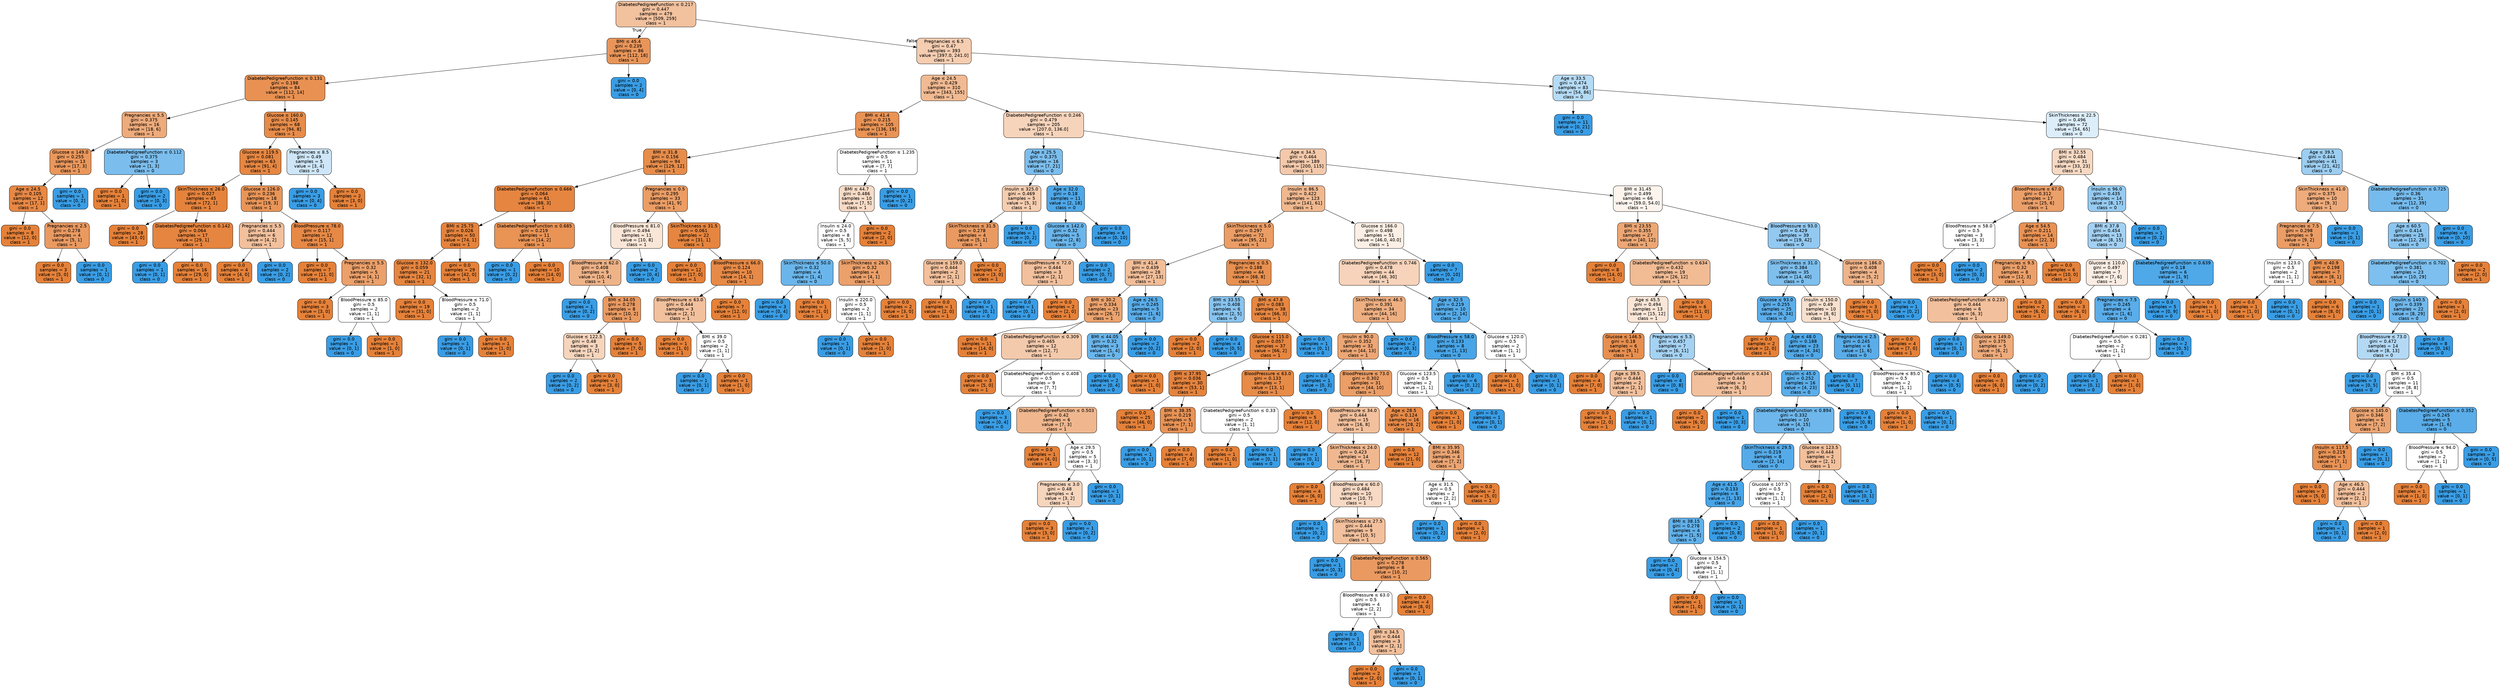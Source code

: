 digraph Tree {
node [shape=box, style="filled, rounded", color="black", fontname="helvetica"] ;
edge [fontname="helvetica"] ;
0 [label=<DiabetesPedigreeFunction &le; 0.217<br/>gini = 0.447<br/>samples = 479<br/>value = [509, 259]<br/>class = 1>, fillcolor="#f2c19e"] ;
1 [label=<BMI &le; 45.4<br/>gini = 0.239<br/>samples = 86<br/>value = [112, 18]<br/>class = 1>, fillcolor="#e99559"] ;
0 -> 1 [labeldistance=2.5, labelangle=45, headlabel="True"] ;
2 [label=<DiabetesPedigreeFunction &le; 0.131<br/>gini = 0.198<br/>samples = 84<br/>value = [112, 14]<br/>class = 1>, fillcolor="#e89152"] ;
1 -> 2 ;
3 [label=<Pregnancies &le; 5.5<br/>gini = 0.375<br/>samples = 16<br/>value = [18, 6]<br/>class = 1>, fillcolor="#eeab7b"] ;
2 -> 3 ;
4 [label=<Glucose &le; 149.0<br/>gini = 0.255<br/>samples = 13<br/>value = [17, 3]<br/>class = 1>, fillcolor="#ea975c"] ;
3 -> 4 ;
5 [label=<Age &le; 24.5<br/>gini = 0.105<br/>samples = 12<br/>value = [17, 1]<br/>class = 1>, fillcolor="#e78845"] ;
4 -> 5 ;
6 [label=<gini = 0.0<br/>samples = 8<br/>value = [12, 0]<br/>class = 1>, fillcolor="#e58139"] ;
5 -> 6 ;
7 [label=<Pregnancies &le; 2.5<br/>gini = 0.278<br/>samples = 4<br/>value = [5, 1]<br/>class = 1>, fillcolor="#ea9a61"] ;
5 -> 7 ;
8 [label=<gini = 0.0<br/>samples = 3<br/>value = [5, 0]<br/>class = 1>, fillcolor="#e58139"] ;
7 -> 8 ;
9 [label=<gini = 0.0<br/>samples = 1<br/>value = [0, 1]<br/>class = 0>, fillcolor="#399de5"] ;
7 -> 9 ;
10 [label=<gini = 0.0<br/>samples = 1<br/>value = [0, 2]<br/>class = 0>, fillcolor="#399de5"] ;
4 -> 10 ;
11 [label=<DiabetesPedigreeFunction &le; 0.112<br/>gini = 0.375<br/>samples = 3<br/>value = [1, 3]<br/>class = 0>, fillcolor="#7bbeee"] ;
3 -> 11 ;
12 [label=<gini = 0.0<br/>samples = 1<br/>value = [1, 0]<br/>class = 1>, fillcolor="#e58139"] ;
11 -> 12 ;
13 [label=<gini = 0.0<br/>samples = 2<br/>value = [0, 3]<br/>class = 0>, fillcolor="#399de5"] ;
11 -> 13 ;
14 [label=<Glucose &le; 160.0<br/>gini = 0.145<br/>samples = 68<br/>value = [94, 8]<br/>class = 1>, fillcolor="#e78c4a"] ;
2 -> 14 ;
15 [label=<Glucose &le; 119.5<br/>gini = 0.081<br/>samples = 63<br/>value = [91, 4]<br/>class = 1>, fillcolor="#e68742"] ;
14 -> 15 ;
16 [label=<SkinThickness &le; 26.0<br/>gini = 0.027<br/>samples = 45<br/>value = [72, 1]<br/>class = 1>, fillcolor="#e5833c"] ;
15 -> 16 ;
17 [label=<gini = 0.0<br/>samples = 28<br/>value = [43, 0]<br/>class = 1>, fillcolor="#e58139"] ;
16 -> 17 ;
18 [label=<DiabetesPedigreeFunction &le; 0.142<br/>gini = 0.064<br/>samples = 17<br/>value = [29, 1]<br/>class = 1>, fillcolor="#e68540"] ;
16 -> 18 ;
19 [label=<gini = 0.0<br/>samples = 1<br/>value = [0, 1]<br/>class = 0>, fillcolor="#399de5"] ;
18 -> 19 ;
20 [label=<gini = 0.0<br/>samples = 16<br/>value = [29, 0]<br/>class = 1>, fillcolor="#e58139"] ;
18 -> 20 ;
21 [label=<Glucose &le; 126.0<br/>gini = 0.236<br/>samples = 18<br/>value = [19, 3]<br/>class = 1>, fillcolor="#e99558"] ;
15 -> 21 ;
22 [label=<Pregnancies &le; 5.5<br/>gini = 0.444<br/>samples = 6<br/>value = [4, 2]<br/>class = 1>, fillcolor="#f2c09c"] ;
21 -> 22 ;
23 [label=<gini = 0.0<br/>samples = 4<br/>value = [4, 0]<br/>class = 1>, fillcolor="#e58139"] ;
22 -> 23 ;
24 [label=<gini = 0.0<br/>samples = 2<br/>value = [0, 2]<br/>class = 0>, fillcolor="#399de5"] ;
22 -> 24 ;
25 [label=<BloodPressure &le; 78.0<br/>gini = 0.117<br/>samples = 12<br/>value = [15, 1]<br/>class = 1>, fillcolor="#e78946"] ;
21 -> 25 ;
26 [label=<gini = 0.0<br/>samples = 7<br/>value = [11, 0]<br/>class = 1>, fillcolor="#e58139"] ;
25 -> 26 ;
27 [label=<Pregnancies &le; 5.5<br/>gini = 0.32<br/>samples = 5<br/>value = [4, 1]<br/>class = 1>, fillcolor="#eca06a"] ;
25 -> 27 ;
28 [label=<gini = 0.0<br/>samples = 3<br/>value = [3, 0]<br/>class = 1>, fillcolor="#e58139"] ;
27 -> 28 ;
29 [label=<BloodPressure &le; 85.0<br/>gini = 0.5<br/>samples = 2<br/>value = [1, 1]<br/>class = 1>, fillcolor="#ffffff"] ;
27 -> 29 ;
30 [label=<gini = 0.0<br/>samples = 1<br/>value = [0, 1]<br/>class = 0>, fillcolor="#399de5"] ;
29 -> 30 ;
31 [label=<gini = 0.0<br/>samples = 1<br/>value = [1, 0]<br/>class = 1>, fillcolor="#e58139"] ;
29 -> 31 ;
32 [label=<Pregnancies &le; 8.5<br/>gini = 0.49<br/>samples = 5<br/>value = [3, 4]<br/>class = 0>, fillcolor="#cee6f8"] ;
14 -> 32 ;
33 [label=<gini = 0.0<br/>samples = 3<br/>value = [0, 4]<br/>class = 0>, fillcolor="#399de5"] ;
32 -> 33 ;
34 [label=<gini = 0.0<br/>samples = 2<br/>value = [3, 0]<br/>class = 1>, fillcolor="#e58139"] ;
32 -> 34 ;
35 [label=<gini = 0.0<br/>samples = 2<br/>value = [0, 4]<br/>class = 0>, fillcolor="#399de5"] ;
1 -> 35 ;
36 [label=<Pregnancies &le; 6.5<br/>gini = 0.47<br/>samples = 393<br/>value = [397.0, 241.0]<br/>class = 1>, fillcolor="#f5cdb1"] ;
0 -> 36 [labeldistance=2.5, labelangle=-45, headlabel="False"] ;
37 [label=<Age &le; 24.5<br/>gini = 0.429<br/>samples = 310<br/>value = [343, 155]<br/>class = 1>, fillcolor="#f1ba92"] ;
36 -> 37 ;
38 [label=<BMI &le; 41.4<br/>gini = 0.215<br/>samples = 105<br/>value = [136, 19]<br/>class = 1>, fillcolor="#e99355"] ;
37 -> 38 ;
39 [label=<BMI &le; 31.8<br/>gini = 0.156<br/>samples = 94<br/>value = [129, 12]<br/>class = 1>, fillcolor="#e78d4b"] ;
38 -> 39 ;
40 [label=<DiabetesPedigreeFunction &le; 0.666<br/>gini = 0.064<br/>samples = 61<br/>value = [88, 3]<br/>class = 1>, fillcolor="#e68540"] ;
39 -> 40 ;
41 [label=<BMI &le; 25.75<br/>gini = 0.026<br/>samples = 50<br/>value = [74, 1]<br/>class = 1>, fillcolor="#e5833c"] ;
40 -> 41 ;
42 [label=<Glucose &le; 132.0<br/>gini = 0.059<br/>samples = 21<br/>value = [32, 1]<br/>class = 1>, fillcolor="#e6853f"] ;
41 -> 42 ;
43 [label=<gini = 0.0<br/>samples = 19<br/>value = [31, 0]<br/>class = 1>, fillcolor="#e58139"] ;
42 -> 43 ;
44 [label=<BloodPressure &le; 71.0<br/>gini = 0.5<br/>samples = 2<br/>value = [1, 1]<br/>class = 1>, fillcolor="#ffffff"] ;
42 -> 44 ;
45 [label=<gini = 0.0<br/>samples = 1<br/>value = [0, 1]<br/>class = 0>, fillcolor="#399de5"] ;
44 -> 45 ;
46 [label=<gini = 0.0<br/>samples = 1<br/>value = [1, 0]<br/>class = 1>, fillcolor="#e58139"] ;
44 -> 46 ;
47 [label=<gini = 0.0<br/>samples = 29<br/>value = [42, 0]<br/>class = 1>, fillcolor="#e58139"] ;
41 -> 47 ;
48 [label=<DiabetesPedigreeFunction &le; 0.685<br/>gini = 0.219<br/>samples = 11<br/>value = [14, 2]<br/>class = 1>, fillcolor="#e99355"] ;
40 -> 48 ;
49 [label=<gini = 0.0<br/>samples = 1<br/>value = [0, 2]<br/>class = 0>, fillcolor="#399de5"] ;
48 -> 49 ;
50 [label=<gini = 0.0<br/>samples = 10<br/>value = [14, 0]<br/>class = 1>, fillcolor="#e58139"] ;
48 -> 50 ;
51 [label=<Pregnancies &le; 0.5<br/>gini = 0.295<br/>samples = 33<br/>value = [41, 9]<br/>class = 1>, fillcolor="#eb9d64"] ;
39 -> 51 ;
52 [label=<BloodPressure &le; 81.0<br/>gini = 0.494<br/>samples = 11<br/>value = [10, 8]<br/>class = 1>, fillcolor="#fae6d7"] ;
51 -> 52 ;
53 [label=<BloodPressure &le; 62.0<br/>gini = 0.408<br/>samples = 9<br/>value = [10, 4]<br/>class = 1>, fillcolor="#efb388"] ;
52 -> 53 ;
54 [label=<gini = 0.0<br/>samples = 1<br/>value = [0, 2]<br/>class = 0>, fillcolor="#399de5"] ;
53 -> 54 ;
55 [label=<BMI &le; 34.05<br/>gini = 0.278<br/>samples = 8<br/>value = [10, 2]<br/>class = 1>, fillcolor="#ea9a61"] ;
53 -> 55 ;
56 [label=<Glucose &le; 122.5<br/>gini = 0.48<br/>samples = 3<br/>value = [3, 2]<br/>class = 1>, fillcolor="#f6d5bd"] ;
55 -> 56 ;
57 [label=<gini = 0.0<br/>samples = 2<br/>value = [0, 2]<br/>class = 0>, fillcolor="#399de5"] ;
56 -> 57 ;
58 [label=<gini = 0.0<br/>samples = 1<br/>value = [3, 0]<br/>class = 1>, fillcolor="#e58139"] ;
56 -> 58 ;
59 [label=<gini = 0.0<br/>samples = 5<br/>value = [7, 0]<br/>class = 1>, fillcolor="#e58139"] ;
55 -> 59 ;
60 [label=<gini = 0.0<br/>samples = 2<br/>value = [0, 4]<br/>class = 0>, fillcolor="#399de5"] ;
52 -> 60 ;
61 [label=<SkinThickness &le; 31.5<br/>gini = 0.061<br/>samples = 22<br/>value = [31, 1]<br/>class = 1>, fillcolor="#e6853f"] ;
51 -> 61 ;
62 [label=<gini = 0.0<br/>samples = 12<br/>value = [17, 0]<br/>class = 1>, fillcolor="#e58139"] ;
61 -> 62 ;
63 [label=<BloodPressure &le; 66.0<br/>gini = 0.124<br/>samples = 10<br/>value = [14, 1]<br/>class = 1>, fillcolor="#e78a47"] ;
61 -> 63 ;
64 [label=<BloodPressure &le; 63.0<br/>gini = 0.444<br/>samples = 3<br/>value = [2, 1]<br/>class = 1>, fillcolor="#f2c09c"] ;
63 -> 64 ;
65 [label=<gini = 0.0<br/>samples = 1<br/>value = [1, 0]<br/>class = 1>, fillcolor="#e58139"] ;
64 -> 65 ;
66 [label=<BMI &le; 39.0<br/>gini = 0.5<br/>samples = 2<br/>value = [1, 1]<br/>class = 1>, fillcolor="#ffffff"] ;
64 -> 66 ;
67 [label=<gini = 0.0<br/>samples = 1<br/>value = [0, 1]<br/>class = 0>, fillcolor="#399de5"] ;
66 -> 67 ;
68 [label=<gini = 0.0<br/>samples = 1<br/>value = [1, 0]<br/>class = 1>, fillcolor="#e58139"] ;
66 -> 68 ;
69 [label=<gini = 0.0<br/>samples = 7<br/>value = [12, 0]<br/>class = 1>, fillcolor="#e58139"] ;
63 -> 69 ;
70 [label=<DiabetesPedigreeFunction &le; 1.235<br/>gini = 0.5<br/>samples = 11<br/>value = [7, 7]<br/>class = 1>, fillcolor="#ffffff"] ;
38 -> 70 ;
71 [label=<BMI &le; 44.7<br/>gini = 0.486<br/>samples = 10<br/>value = [7, 5]<br/>class = 1>, fillcolor="#f8dbc6"] ;
70 -> 71 ;
72 [label=<Insulin &le; 24.0<br/>gini = 0.5<br/>samples = 8<br/>value = [5, 5]<br/>class = 1>, fillcolor="#ffffff"] ;
71 -> 72 ;
73 [label=<SkinThickness &le; 50.0<br/>gini = 0.32<br/>samples = 4<br/>value = [1, 4]<br/>class = 0>, fillcolor="#6ab6ec"] ;
72 -> 73 ;
74 [label=<gini = 0.0<br/>samples = 3<br/>value = [0, 4]<br/>class = 0>, fillcolor="#399de5"] ;
73 -> 74 ;
75 [label=<gini = 0.0<br/>samples = 1<br/>value = [1, 0]<br/>class = 1>, fillcolor="#e58139"] ;
73 -> 75 ;
76 [label=<SkinThickness &le; 26.5<br/>gini = 0.32<br/>samples = 4<br/>value = [4, 1]<br/>class = 1>, fillcolor="#eca06a"] ;
72 -> 76 ;
77 [label=<Insulin &le; 220.0<br/>gini = 0.5<br/>samples = 2<br/>value = [1, 1]<br/>class = 1>, fillcolor="#ffffff"] ;
76 -> 77 ;
78 [label=<gini = 0.0<br/>samples = 1<br/>value = [0, 1]<br/>class = 0>, fillcolor="#399de5"] ;
77 -> 78 ;
79 [label=<gini = 0.0<br/>samples = 1<br/>value = [1, 0]<br/>class = 1>, fillcolor="#e58139"] ;
77 -> 79 ;
80 [label=<gini = 0.0<br/>samples = 2<br/>value = [3, 0]<br/>class = 1>, fillcolor="#e58139"] ;
76 -> 80 ;
81 [label=<gini = 0.0<br/>samples = 2<br/>value = [2, 0]<br/>class = 1>, fillcolor="#e58139"] ;
71 -> 81 ;
82 [label=<gini = 0.0<br/>samples = 1<br/>value = [0, 2]<br/>class = 0>, fillcolor="#399de5"] ;
70 -> 82 ;
83 [label=<DiabetesPedigreeFunction &le; 0.246<br/>gini = 0.479<br/>samples = 205<br/>value = [207.0, 136.0]<br/>class = 1>, fillcolor="#f6d4bb"] ;
37 -> 83 ;
84 [label=<Age &le; 25.5<br/>gini = 0.375<br/>samples = 16<br/>value = [7, 21]<br/>class = 0>, fillcolor="#7bbeee"] ;
83 -> 84 ;
85 [label=<Insulin &le; 325.0<br/>gini = 0.469<br/>samples = 5<br/>value = [5, 3]<br/>class = 1>, fillcolor="#f5cdb0"] ;
84 -> 85 ;
86 [label=<SkinThickness &le; 31.5<br/>gini = 0.278<br/>samples = 4<br/>value = [5, 1]<br/>class = 1>, fillcolor="#ea9a61"] ;
85 -> 86 ;
87 [label=<Glucose &le; 159.0<br/>gini = 0.444<br/>samples = 2<br/>value = [2, 1]<br/>class = 1>, fillcolor="#f2c09c"] ;
86 -> 87 ;
88 [label=<gini = 0.0<br/>samples = 1<br/>value = [2, 0]<br/>class = 1>, fillcolor="#e58139"] ;
87 -> 88 ;
89 [label=<gini = 0.0<br/>samples = 1<br/>value = [0, 1]<br/>class = 0>, fillcolor="#399de5"] ;
87 -> 89 ;
90 [label=<gini = 0.0<br/>samples = 2<br/>value = [3, 0]<br/>class = 1>, fillcolor="#e58139"] ;
86 -> 90 ;
91 [label=<gini = 0.0<br/>samples = 1<br/>value = [0, 2]<br/>class = 0>, fillcolor="#399de5"] ;
85 -> 91 ;
92 [label=<Age &le; 32.0<br/>gini = 0.18<br/>samples = 11<br/>value = [2, 18]<br/>class = 0>, fillcolor="#4fa8e8"] ;
84 -> 92 ;
93 [label=<Glucose &le; 142.0<br/>gini = 0.32<br/>samples = 5<br/>value = [2, 8]<br/>class = 0>, fillcolor="#6ab6ec"] ;
92 -> 93 ;
94 [label=<BloodPressure &le; 72.0<br/>gini = 0.444<br/>samples = 3<br/>value = [2, 1]<br/>class = 1>, fillcolor="#f2c09c"] ;
93 -> 94 ;
95 [label=<gini = 0.0<br/>samples = 1<br/>value = [0, 1]<br/>class = 0>, fillcolor="#399de5"] ;
94 -> 95 ;
96 [label=<gini = 0.0<br/>samples = 2<br/>value = [2, 0]<br/>class = 1>, fillcolor="#e58139"] ;
94 -> 96 ;
97 [label=<gini = 0.0<br/>samples = 2<br/>value = [0, 7]<br/>class = 0>, fillcolor="#399de5"] ;
93 -> 97 ;
98 [label=<gini = 0.0<br/>samples = 6<br/>value = [0, 10]<br/>class = 0>, fillcolor="#399de5"] ;
92 -> 98 ;
99 [label=<Age &le; 34.5<br/>gini = 0.464<br/>samples = 189<br/>value = [200, 115]<br/>class = 1>, fillcolor="#f4c9ab"] ;
83 -> 99 ;
100 [label=<Insulin &le; 86.5<br/>gini = 0.422<br/>samples = 123<br/>value = [141, 61]<br/>class = 1>, fillcolor="#f0b88f"] ;
99 -> 100 ;
101 [label=<SkinThickness &le; 5.0<br/>gini = 0.297<br/>samples = 72<br/>value = [95, 21]<br/>class = 1>, fillcolor="#eb9d65"] ;
100 -> 101 ;
102 [label=<BMI &le; 41.4<br/>gini = 0.439<br/>samples = 28<br/>value = [27, 13]<br/>class = 1>, fillcolor="#f2be98"] ;
101 -> 102 ;
103 [label=<BMI &le; 30.2<br/>gini = 0.334<br/>samples = 23<br/>value = [26, 7]<br/>class = 1>, fillcolor="#eca36e"] ;
102 -> 103 ;
104 [label=<gini = 0.0<br/>samples = 11<br/>value = [14, 0]<br/>class = 1>, fillcolor="#e58139"] ;
103 -> 104 ;
105 [label=<DiabetesPedigreeFunction &le; 0.309<br/>gini = 0.465<br/>samples = 12<br/>value = [12, 7]<br/>class = 1>, fillcolor="#f4caac"] ;
103 -> 105 ;
106 [label=<gini = 0.0<br/>samples = 3<br/>value = [5, 0]<br/>class = 1>, fillcolor="#e58139"] ;
105 -> 106 ;
107 [label=<DiabetesPedigreeFunction &le; 0.408<br/>gini = 0.5<br/>samples = 9<br/>value = [7, 7]<br/>class = 1>, fillcolor="#ffffff"] ;
105 -> 107 ;
108 [label=<gini = 0.0<br/>samples = 3<br/>value = [0, 4]<br/>class = 0>, fillcolor="#399de5"] ;
107 -> 108 ;
109 [label=<DiabetesPedigreeFunction &le; 0.503<br/>gini = 0.42<br/>samples = 6<br/>value = [7, 3]<br/>class = 1>, fillcolor="#f0b78e"] ;
107 -> 109 ;
110 [label=<gini = 0.0<br/>samples = 1<br/>value = [4, 0]<br/>class = 1>, fillcolor="#e58139"] ;
109 -> 110 ;
111 [label=<Age &le; 29.5<br/>gini = 0.5<br/>samples = 5<br/>value = [3, 3]<br/>class = 1>, fillcolor="#ffffff"] ;
109 -> 111 ;
112 [label=<Pregnancies &le; 3.0<br/>gini = 0.48<br/>samples = 4<br/>value = [3, 2]<br/>class = 1>, fillcolor="#f6d5bd"] ;
111 -> 112 ;
113 [label=<gini = 0.0<br/>samples = 3<br/>value = [3, 0]<br/>class = 1>, fillcolor="#e58139"] ;
112 -> 113 ;
114 [label=<gini = 0.0<br/>samples = 1<br/>value = [0, 2]<br/>class = 0>, fillcolor="#399de5"] ;
112 -> 114 ;
115 [label=<gini = 0.0<br/>samples = 1<br/>value = [0, 1]<br/>class = 0>, fillcolor="#399de5"] ;
111 -> 115 ;
116 [label=<Age &le; 26.5<br/>gini = 0.245<br/>samples = 5<br/>value = [1, 6]<br/>class = 0>, fillcolor="#5aade9"] ;
102 -> 116 ;
117 [label=<BMI &le; 44.05<br/>gini = 0.32<br/>samples = 3<br/>value = [1, 4]<br/>class = 0>, fillcolor="#6ab6ec"] ;
116 -> 117 ;
118 [label=<gini = 0.0<br/>samples = 2<br/>value = [0, 4]<br/>class = 0>, fillcolor="#399de5"] ;
117 -> 118 ;
119 [label=<gini = 0.0<br/>samples = 1<br/>value = [1, 0]<br/>class = 1>, fillcolor="#e58139"] ;
117 -> 119 ;
120 [label=<gini = 0.0<br/>samples = 2<br/>value = [0, 2]<br/>class = 0>, fillcolor="#399de5"] ;
116 -> 120 ;
121 [label=<Pregnancies &le; 0.5<br/>gini = 0.188<br/>samples = 44<br/>value = [68, 8]<br/>class = 1>, fillcolor="#e89050"] ;
101 -> 121 ;
122 [label=<BMI &le; 33.55<br/>gini = 0.408<br/>samples = 6<br/>value = [2, 5]<br/>class = 0>, fillcolor="#88c4ef"] ;
121 -> 122 ;
123 [label=<gini = 0.0<br/>samples = 2<br/>value = [2, 0]<br/>class = 1>, fillcolor="#e58139"] ;
122 -> 123 ;
124 [label=<gini = 0.0<br/>samples = 4<br/>value = [0, 5]<br/>class = 0>, fillcolor="#399de5"] ;
122 -> 124 ;
125 [label=<BMI &le; 47.8<br/>gini = 0.083<br/>samples = 38<br/>value = [66, 3]<br/>class = 1>, fillcolor="#e68742"] ;
121 -> 125 ;
126 [label=<Glucose &le; 115.0<br/>gini = 0.057<br/>samples = 37<br/>value = [66, 2]<br/>class = 1>, fillcolor="#e6853f"] ;
125 -> 126 ;
127 [label=<BMI &le; 37.95<br/>gini = 0.036<br/>samples = 30<br/>value = [53, 1]<br/>class = 1>, fillcolor="#e5833d"] ;
126 -> 127 ;
128 [label=<gini = 0.0<br/>samples = 25<br/>value = [46, 0]<br/>class = 1>, fillcolor="#e58139"] ;
127 -> 128 ;
129 [label=<BMI &le; 38.35<br/>gini = 0.219<br/>samples = 5<br/>value = [7, 1]<br/>class = 1>, fillcolor="#e99355"] ;
127 -> 129 ;
130 [label=<gini = 0.0<br/>samples = 1<br/>value = [0, 1]<br/>class = 0>, fillcolor="#399de5"] ;
129 -> 130 ;
131 [label=<gini = 0.0<br/>samples = 4<br/>value = [7, 0]<br/>class = 1>, fillcolor="#e58139"] ;
129 -> 131 ;
132 [label=<BloodPressure &le; 63.0<br/>gini = 0.133<br/>samples = 7<br/>value = [13, 1]<br/>class = 1>, fillcolor="#e78b48"] ;
126 -> 132 ;
133 [label=<DiabetesPedigreeFunction &le; 0.33<br/>gini = 0.5<br/>samples = 2<br/>value = [1, 1]<br/>class = 1>, fillcolor="#ffffff"] ;
132 -> 133 ;
134 [label=<gini = 0.0<br/>samples = 1<br/>value = [1, 0]<br/>class = 1>, fillcolor="#e58139"] ;
133 -> 134 ;
135 [label=<gini = 0.0<br/>samples = 1<br/>value = [0, 1]<br/>class = 0>, fillcolor="#399de5"] ;
133 -> 135 ;
136 [label=<gini = 0.0<br/>samples = 5<br/>value = [12, 0]<br/>class = 1>, fillcolor="#e58139"] ;
132 -> 136 ;
137 [label=<gini = 0.0<br/>samples = 1<br/>value = [0, 1]<br/>class = 0>, fillcolor="#399de5"] ;
125 -> 137 ;
138 [label=<Glucose &le; 166.0<br/>gini = 0.498<br/>samples = 51<br/>value = [46.0, 40.0]<br/>class = 1>, fillcolor="#fcefe5"] ;
100 -> 138 ;
139 [label=<DiabetesPedigreeFunction &le; 0.746<br/>gini = 0.478<br/>samples = 44<br/>value = [46, 30]<br/>class = 1>, fillcolor="#f6d3ba"] ;
138 -> 139 ;
140 [label=<SkinThickness &le; 46.5<br/>gini = 0.391<br/>samples = 34<br/>value = [44, 16]<br/>class = 1>, fillcolor="#eeaf81"] ;
139 -> 140 ;
141 [label=<Insulin &le; 90.0<br/>gini = 0.352<br/>samples = 32<br/>value = [44, 13]<br/>class = 1>, fillcolor="#eda674"] ;
140 -> 141 ;
142 [label=<gini = 0.0<br/>samples = 1<br/>value = [0, 3]<br/>class = 0>, fillcolor="#399de5"] ;
141 -> 142 ;
143 [label=<BloodPressure &le; 73.0<br/>gini = 0.302<br/>samples = 31<br/>value = [44, 10]<br/>class = 1>, fillcolor="#eb9e66"] ;
141 -> 143 ;
144 [label=<BloodPressure &le; 34.0<br/>gini = 0.444<br/>samples = 15<br/>value = [16, 8]<br/>class = 1>, fillcolor="#f2c09c"] ;
143 -> 144 ;
145 [label=<gini = 0.0<br/>samples = 1<br/>value = [0, 1]<br/>class = 0>, fillcolor="#399de5"] ;
144 -> 145 ;
146 [label=<SkinThickness &le; 24.0<br/>gini = 0.423<br/>samples = 14<br/>value = [16, 7]<br/>class = 1>, fillcolor="#f0b890"] ;
144 -> 146 ;
147 [label=<gini = 0.0<br/>samples = 4<br/>value = [6, 0]<br/>class = 1>, fillcolor="#e58139"] ;
146 -> 147 ;
148 [label=<BloodPressure &le; 60.0<br/>gini = 0.484<br/>samples = 10<br/>value = [10, 7]<br/>class = 1>, fillcolor="#f7d9c4"] ;
146 -> 148 ;
149 [label=<gini = 0.0<br/>samples = 1<br/>value = [0, 2]<br/>class = 0>, fillcolor="#399de5"] ;
148 -> 149 ;
150 [label=<SkinThickness &le; 27.5<br/>gini = 0.444<br/>samples = 9<br/>value = [10, 5]<br/>class = 1>, fillcolor="#f2c09c"] ;
148 -> 150 ;
151 [label=<gini = 0.0<br/>samples = 1<br/>value = [0, 3]<br/>class = 0>, fillcolor="#399de5"] ;
150 -> 151 ;
152 [label=<DiabetesPedigreeFunction &le; 0.565<br/>gini = 0.278<br/>samples = 8<br/>value = [10, 2]<br/>class = 1>, fillcolor="#ea9a61"] ;
150 -> 152 ;
153 [label=<BloodPressure &le; 63.0<br/>gini = 0.5<br/>samples = 4<br/>value = [2, 2]<br/>class = 1>, fillcolor="#ffffff"] ;
152 -> 153 ;
154 [label=<gini = 0.0<br/>samples = 1<br/>value = [0, 1]<br/>class = 0>, fillcolor="#399de5"] ;
153 -> 154 ;
155 [label=<BMI &le; 34.5<br/>gini = 0.444<br/>samples = 3<br/>value = [2, 1]<br/>class = 1>, fillcolor="#f2c09c"] ;
153 -> 155 ;
156 [label=<gini = 0.0<br/>samples = 2<br/>value = [2, 0]<br/>class = 1>, fillcolor="#e58139"] ;
155 -> 156 ;
157 [label=<gini = 0.0<br/>samples = 1<br/>value = [0, 1]<br/>class = 0>, fillcolor="#399de5"] ;
155 -> 157 ;
158 [label=<gini = 0.0<br/>samples = 4<br/>value = [8, 0]<br/>class = 1>, fillcolor="#e58139"] ;
152 -> 158 ;
159 [label=<Age &le; 28.5<br/>gini = 0.124<br/>samples = 16<br/>value = [28, 2]<br/>class = 1>, fillcolor="#e78a47"] ;
143 -> 159 ;
160 [label=<gini = 0.0<br/>samples = 12<br/>value = [21, 0]<br/>class = 1>, fillcolor="#e58139"] ;
159 -> 160 ;
161 [label=<BMI &le; 35.95<br/>gini = 0.346<br/>samples = 4<br/>value = [7, 2]<br/>class = 1>, fillcolor="#eca572"] ;
159 -> 161 ;
162 [label=<Age &le; 31.5<br/>gini = 0.5<br/>samples = 2<br/>value = [2, 2]<br/>class = 1>, fillcolor="#ffffff"] ;
161 -> 162 ;
163 [label=<gini = 0.0<br/>samples = 1<br/>value = [0, 2]<br/>class = 0>, fillcolor="#399de5"] ;
162 -> 163 ;
164 [label=<gini = 0.0<br/>samples = 1<br/>value = [2, 0]<br/>class = 1>, fillcolor="#e58139"] ;
162 -> 164 ;
165 [label=<gini = 0.0<br/>samples = 2<br/>value = [5, 0]<br/>class = 1>, fillcolor="#e58139"] ;
161 -> 165 ;
166 [label=<gini = 0.0<br/>samples = 2<br/>value = [0, 3]<br/>class = 0>, fillcolor="#399de5"] ;
140 -> 166 ;
167 [label=<Age &le; 32.5<br/>gini = 0.219<br/>samples = 10<br/>value = [2, 14]<br/>class = 0>, fillcolor="#55abe9"] ;
139 -> 167 ;
168 [label=<BloodPressure &le; 58.0<br/>gini = 0.133<br/>samples = 8<br/>value = [1, 13]<br/>class = 0>, fillcolor="#48a5e7"] ;
167 -> 168 ;
169 [label=<Glucose &le; 123.5<br/>gini = 0.5<br/>samples = 2<br/>value = [1, 1]<br/>class = 1>, fillcolor="#ffffff"] ;
168 -> 169 ;
170 [label=<gini = 0.0<br/>samples = 1<br/>value = [1, 0]<br/>class = 1>, fillcolor="#e58139"] ;
169 -> 170 ;
171 [label=<gini = 0.0<br/>samples = 1<br/>value = [0, 1]<br/>class = 0>, fillcolor="#399de5"] ;
169 -> 171 ;
172 [label=<gini = 0.0<br/>samples = 6<br/>value = [0, 12]<br/>class = 0>, fillcolor="#399de5"] ;
168 -> 172 ;
173 [label=<Glucose &le; 120.0<br/>gini = 0.5<br/>samples = 2<br/>value = [1, 1]<br/>class = 1>, fillcolor="#ffffff"] ;
167 -> 173 ;
174 [label=<gini = 0.0<br/>samples = 1<br/>value = [1, 0]<br/>class = 1>, fillcolor="#e58139"] ;
173 -> 174 ;
175 [label=<gini = 0.0<br/>samples = 1<br/>value = [0, 1]<br/>class = 0>, fillcolor="#399de5"] ;
173 -> 175 ;
176 [label=<gini = 0.0<br/>samples = 7<br/>value = [0, 10]<br/>class = 0>, fillcolor="#399de5"] ;
138 -> 176 ;
177 [label=<BMI &le; 31.45<br/>gini = 0.499<br/>samples = 66<br/>value = [59.0, 54.0]<br/>class = 1>, fillcolor="#fdf4ee"] ;
99 -> 177 ;
178 [label=<BMI &le; 23.55<br/>gini = 0.355<br/>samples = 27<br/>value = [40, 12]<br/>class = 1>, fillcolor="#eda774"] ;
177 -> 178 ;
179 [label=<gini = 0.0<br/>samples = 8<br/>value = [14, 0]<br/>class = 1>, fillcolor="#e58139"] ;
178 -> 179 ;
180 [label=<DiabetesPedigreeFunction &le; 0.634<br/>gini = 0.432<br/>samples = 19<br/>value = [26, 12]<br/>class = 1>, fillcolor="#f1bb94"] ;
178 -> 180 ;
181 [label=<Age &le; 45.5<br/>gini = 0.494<br/>samples = 13<br/>value = [15, 12]<br/>class = 1>, fillcolor="#fae6d7"] ;
180 -> 181 ;
182 [label=<Glucose &le; 146.5<br/>gini = 0.18<br/>samples = 6<br/>value = [9, 1]<br/>class = 1>, fillcolor="#e88f4f"] ;
181 -> 182 ;
183 [label=<gini = 0.0<br/>samples = 4<br/>value = [7, 0]<br/>class = 1>, fillcolor="#e58139"] ;
182 -> 183 ;
184 [label=<Age &le; 39.5<br/>gini = 0.444<br/>samples = 2<br/>value = [2, 1]<br/>class = 1>, fillcolor="#f2c09c"] ;
182 -> 184 ;
185 [label=<gini = 0.0<br/>samples = 1<br/>value = [2, 0]<br/>class = 1>, fillcolor="#e58139"] ;
184 -> 185 ;
186 [label=<gini = 0.0<br/>samples = 1<br/>value = [0, 1]<br/>class = 0>, fillcolor="#399de5"] ;
184 -> 186 ;
187 [label=<Pregnancies &le; 5.5<br/>gini = 0.457<br/>samples = 7<br/>value = [6, 11]<br/>class = 0>, fillcolor="#a5d2f3"] ;
181 -> 187 ;
188 [label=<gini = 0.0<br/>samples = 4<br/>value = [0, 8]<br/>class = 0>, fillcolor="#399de5"] ;
187 -> 188 ;
189 [label=<DiabetesPedigreeFunction &le; 0.434<br/>gini = 0.444<br/>samples = 3<br/>value = [6, 3]<br/>class = 1>, fillcolor="#f2c09c"] ;
187 -> 189 ;
190 [label=<gini = 0.0<br/>samples = 2<br/>value = [6, 0]<br/>class = 1>, fillcolor="#e58139"] ;
189 -> 190 ;
191 [label=<gini = 0.0<br/>samples = 1<br/>value = [0, 3]<br/>class = 0>, fillcolor="#399de5"] ;
189 -> 191 ;
192 [label=<gini = 0.0<br/>samples = 6<br/>value = [11, 0]<br/>class = 1>, fillcolor="#e58139"] ;
180 -> 192 ;
193 [label=<BloodPressure &le; 93.0<br/>gini = 0.429<br/>samples = 39<br/>value = [19, 42]<br/>class = 0>, fillcolor="#93c9f1"] ;
177 -> 193 ;
194 [label=<SkinThickness &le; 31.0<br/>gini = 0.384<br/>samples = 35<br/>value = [14, 40]<br/>class = 0>, fillcolor="#7ebfee"] ;
193 -> 194 ;
195 [label=<Glucose &le; 93.0<br/>gini = 0.255<br/>samples = 25<br/>value = [6, 34]<br/>class = 0>, fillcolor="#5caeea"] ;
194 -> 195 ;
196 [label=<gini = 0.0<br/>samples = 2<br/>value = [2, 0]<br/>class = 1>, fillcolor="#e58139"] ;
195 -> 196 ;
197 [label=<Age &le; 48.0<br/>gini = 0.188<br/>samples = 23<br/>value = [4, 34]<br/>class = 0>, fillcolor="#50a9e8"] ;
195 -> 197 ;
198 [label=<Insulin &le; 45.0<br/>gini = 0.252<br/>samples = 16<br/>value = [4, 23]<br/>class = 0>, fillcolor="#5baeea"] ;
197 -> 198 ;
199 [label=<DiabetesPedigreeFunction &le; 0.894<br/>gini = 0.332<br/>samples = 10<br/>value = [4, 15]<br/>class = 0>, fillcolor="#6eb7ec"] ;
198 -> 199 ;
200 [label=<SkinThickness &le; 29.5<br/>gini = 0.219<br/>samples = 8<br/>value = [2, 14]<br/>class = 0>, fillcolor="#55abe9"] ;
199 -> 200 ;
201 [label=<Age &le; 41.5<br/>gini = 0.133<br/>samples = 6<br/>value = [1, 13]<br/>class = 0>, fillcolor="#48a5e7"] ;
200 -> 201 ;
202 [label=<BMI &le; 38.15<br/>gini = 0.278<br/>samples = 4<br/>value = [1, 5]<br/>class = 0>, fillcolor="#61b1ea"] ;
201 -> 202 ;
203 [label=<gini = 0.0<br/>samples = 2<br/>value = [0, 4]<br/>class = 0>, fillcolor="#399de5"] ;
202 -> 203 ;
204 [label=<Glucose &le; 154.5<br/>gini = 0.5<br/>samples = 2<br/>value = [1, 1]<br/>class = 1>, fillcolor="#ffffff"] ;
202 -> 204 ;
205 [label=<gini = 0.0<br/>samples = 1<br/>value = [1, 0]<br/>class = 1>, fillcolor="#e58139"] ;
204 -> 205 ;
206 [label=<gini = 0.0<br/>samples = 1<br/>value = [0, 1]<br/>class = 0>, fillcolor="#399de5"] ;
204 -> 206 ;
207 [label=<gini = 0.0<br/>samples = 2<br/>value = [0, 8]<br/>class = 0>, fillcolor="#399de5"] ;
201 -> 207 ;
208 [label=<Glucose &le; 107.5<br/>gini = 0.5<br/>samples = 2<br/>value = [1, 1]<br/>class = 1>, fillcolor="#ffffff"] ;
200 -> 208 ;
209 [label=<gini = 0.0<br/>samples = 1<br/>value = [1, 0]<br/>class = 1>, fillcolor="#e58139"] ;
208 -> 209 ;
210 [label=<gini = 0.0<br/>samples = 1<br/>value = [0, 1]<br/>class = 0>, fillcolor="#399de5"] ;
208 -> 210 ;
211 [label=<Glucose &le; 123.5<br/>gini = 0.444<br/>samples = 2<br/>value = [2, 1]<br/>class = 1>, fillcolor="#f2c09c"] ;
199 -> 211 ;
212 [label=<gini = 0.0<br/>samples = 1<br/>value = [2, 0]<br/>class = 1>, fillcolor="#e58139"] ;
211 -> 212 ;
213 [label=<gini = 0.0<br/>samples = 1<br/>value = [0, 1]<br/>class = 0>, fillcolor="#399de5"] ;
211 -> 213 ;
214 [label=<gini = 0.0<br/>samples = 6<br/>value = [0, 8]<br/>class = 0>, fillcolor="#399de5"] ;
198 -> 214 ;
215 [label=<gini = 0.0<br/>samples = 7<br/>value = [0, 11]<br/>class = 0>, fillcolor="#399de5"] ;
197 -> 215 ;
216 [label=<Insulin &le; 150.0<br/>gini = 0.49<br/>samples = 10<br/>value = [8, 6]<br/>class = 1>, fillcolor="#f8e0ce"] ;
194 -> 216 ;
217 [label=<Pregnancies &le; 2.5<br/>gini = 0.245<br/>samples = 6<br/>value = [1, 6]<br/>class = 0>, fillcolor="#5aade9"] ;
216 -> 217 ;
218 [label=<BloodPressure &le; 85.0<br/>gini = 0.5<br/>samples = 2<br/>value = [1, 1]<br/>class = 1>, fillcolor="#ffffff"] ;
217 -> 218 ;
219 [label=<gini = 0.0<br/>samples = 1<br/>value = [1, 0]<br/>class = 1>, fillcolor="#e58139"] ;
218 -> 219 ;
220 [label=<gini = 0.0<br/>samples = 1<br/>value = [0, 1]<br/>class = 0>, fillcolor="#399de5"] ;
218 -> 220 ;
221 [label=<gini = 0.0<br/>samples = 4<br/>value = [0, 5]<br/>class = 0>, fillcolor="#399de5"] ;
217 -> 221 ;
222 [label=<gini = 0.0<br/>samples = 4<br/>value = [7, 0]<br/>class = 1>, fillcolor="#e58139"] ;
216 -> 222 ;
223 [label=<Glucose &le; 186.0<br/>gini = 0.408<br/>samples = 4<br/>value = [5, 2]<br/>class = 1>, fillcolor="#efb388"] ;
193 -> 223 ;
224 [label=<gini = 0.0<br/>samples = 3<br/>value = [5, 0]<br/>class = 1>, fillcolor="#e58139"] ;
223 -> 224 ;
225 [label=<gini = 0.0<br/>samples = 1<br/>value = [0, 2]<br/>class = 0>, fillcolor="#399de5"] ;
223 -> 225 ;
226 [label=<Age &le; 33.5<br/>gini = 0.474<br/>samples = 83<br/>value = [54, 86]<br/>class = 0>, fillcolor="#b5dbf5"] ;
36 -> 226 ;
227 [label=<gini = 0.0<br/>samples = 11<br/>value = [0, 21]<br/>class = 0>, fillcolor="#399de5"] ;
226 -> 227 ;
228 [label=<SkinThickness &le; 22.5<br/>gini = 0.496<br/>samples = 72<br/>value = [54, 65]<br/>class = 0>, fillcolor="#ddeefb"] ;
226 -> 228 ;
229 [label=<BMI &le; 32.55<br/>gini = 0.484<br/>samples = 31<br/>value = [33, 23]<br/>class = 1>, fillcolor="#f7d9c3"] ;
228 -> 229 ;
230 [label=<BloodPressure &le; 67.0<br/>gini = 0.312<br/>samples = 17<br/>value = [25, 6]<br/>class = 1>, fillcolor="#eb9f69"] ;
229 -> 230 ;
231 [label=<BloodPressure &le; 58.0<br/>gini = 0.5<br/>samples = 3<br/>value = [3, 3]<br/>class = 1>, fillcolor="#ffffff"] ;
230 -> 231 ;
232 [label=<gini = 0.0<br/>samples = 1<br/>value = [3, 0]<br/>class = 1>, fillcolor="#e58139"] ;
231 -> 232 ;
233 [label=<gini = 0.0<br/>samples = 2<br/>value = [0, 3]<br/>class = 0>, fillcolor="#399de5"] ;
231 -> 233 ;
234 [label=<Age &le; 54.5<br/>gini = 0.211<br/>samples = 14<br/>value = [22, 3]<br/>class = 1>, fillcolor="#e99254"] ;
230 -> 234 ;
235 [label=<Pregnancies &le; 9.5<br/>gini = 0.32<br/>samples = 8<br/>value = [12, 3]<br/>class = 1>, fillcolor="#eca06a"] ;
234 -> 235 ;
236 [label=<DiabetesPedigreeFunction &le; 0.233<br/>gini = 0.444<br/>samples = 6<br/>value = [6, 3]<br/>class = 1>, fillcolor="#f2c09c"] ;
235 -> 236 ;
237 [label=<gini = 0.0<br/>samples = 1<br/>value = [0, 1]<br/>class = 0>, fillcolor="#399de5"] ;
236 -> 237 ;
238 [label=<Glucose &le; 149.0<br/>gini = 0.375<br/>samples = 5<br/>value = [6, 2]<br/>class = 1>, fillcolor="#eeab7b"] ;
236 -> 238 ;
239 [label=<gini = 0.0<br/>samples = 3<br/>value = [6, 0]<br/>class = 1>, fillcolor="#e58139"] ;
238 -> 239 ;
240 [label=<gini = 0.0<br/>samples = 2<br/>value = [0, 2]<br/>class = 0>, fillcolor="#399de5"] ;
238 -> 240 ;
241 [label=<gini = 0.0<br/>samples = 2<br/>value = [6, 0]<br/>class = 1>, fillcolor="#e58139"] ;
235 -> 241 ;
242 [label=<gini = 0.0<br/>samples = 6<br/>value = [10, 0]<br/>class = 1>, fillcolor="#e58139"] ;
234 -> 242 ;
243 [label=<Insulin &le; 96.0<br/>gini = 0.435<br/>samples = 14<br/>value = [8, 17]<br/>class = 0>, fillcolor="#96cbf1"] ;
229 -> 243 ;
244 [label=<BMI &le; 37.8<br/>gini = 0.454<br/>samples = 13<br/>value = [8, 15]<br/>class = 0>, fillcolor="#a3d1f3"] ;
243 -> 244 ;
245 [label=<Glucose &le; 110.0<br/>gini = 0.497<br/>samples = 7<br/>value = [7, 6]<br/>class = 1>, fillcolor="#fbede3"] ;
244 -> 245 ;
246 [label=<gini = 0.0<br/>samples = 3<br/>value = [6, 0]<br/>class = 1>, fillcolor="#e58139"] ;
245 -> 246 ;
247 [label=<Pregnancies &le; 7.5<br/>gini = 0.245<br/>samples = 4<br/>value = [1, 6]<br/>class = 0>, fillcolor="#5aade9"] ;
245 -> 247 ;
248 [label=<DiabetesPedigreeFunction &le; 0.281<br/>gini = 0.5<br/>samples = 2<br/>value = [1, 1]<br/>class = 1>, fillcolor="#ffffff"] ;
247 -> 248 ;
249 [label=<gini = 0.0<br/>samples = 1<br/>value = [0, 1]<br/>class = 0>, fillcolor="#399de5"] ;
248 -> 249 ;
250 [label=<gini = 0.0<br/>samples = 1<br/>value = [1, 0]<br/>class = 1>, fillcolor="#e58139"] ;
248 -> 250 ;
251 [label=<gini = 0.0<br/>samples = 2<br/>value = [0, 5]<br/>class = 0>, fillcolor="#399de5"] ;
247 -> 251 ;
252 [label=<DiabetesPedigreeFunction &le; 0.639<br/>gini = 0.18<br/>samples = 6<br/>value = [1, 9]<br/>class = 0>, fillcolor="#4fa8e8"] ;
244 -> 252 ;
253 [label=<gini = 0.0<br/>samples = 5<br/>value = [0, 9]<br/>class = 0>, fillcolor="#399de5"] ;
252 -> 253 ;
254 [label=<gini = 0.0<br/>samples = 1<br/>value = [1, 0]<br/>class = 1>, fillcolor="#e58139"] ;
252 -> 254 ;
255 [label=<gini = 0.0<br/>samples = 1<br/>value = [0, 2]<br/>class = 0>, fillcolor="#399de5"] ;
243 -> 255 ;
256 [label=<Age &le; 39.5<br/>gini = 0.444<br/>samples = 41<br/>value = [21, 42]<br/>class = 0>, fillcolor="#9ccef2"] ;
228 -> 256 ;
257 [label=<SkinThickness &le; 41.0<br/>gini = 0.375<br/>samples = 10<br/>value = [9, 3]<br/>class = 1>, fillcolor="#eeab7b"] ;
256 -> 257 ;
258 [label=<Pregnancies &le; 7.5<br/>gini = 0.298<br/>samples = 9<br/>value = [9, 2]<br/>class = 1>, fillcolor="#eb9d65"] ;
257 -> 258 ;
259 [label=<Insulin &le; 123.0<br/>gini = 0.5<br/>samples = 2<br/>value = [1, 1]<br/>class = 1>, fillcolor="#ffffff"] ;
258 -> 259 ;
260 [label=<gini = 0.0<br/>samples = 1<br/>value = [1, 0]<br/>class = 1>, fillcolor="#e58139"] ;
259 -> 260 ;
261 [label=<gini = 0.0<br/>samples = 1<br/>value = [0, 1]<br/>class = 0>, fillcolor="#399de5"] ;
259 -> 261 ;
262 [label=<BMI &le; 40.9<br/>gini = 0.198<br/>samples = 7<br/>value = [8, 1]<br/>class = 1>, fillcolor="#e89152"] ;
258 -> 262 ;
263 [label=<gini = 0.0<br/>samples = 6<br/>value = [8, 0]<br/>class = 1>, fillcolor="#e58139"] ;
262 -> 263 ;
264 [label=<gini = 0.0<br/>samples = 1<br/>value = [0, 1]<br/>class = 0>, fillcolor="#399de5"] ;
262 -> 264 ;
265 [label=<gini = 0.0<br/>samples = 1<br/>value = [0, 1]<br/>class = 0>, fillcolor="#399de5"] ;
257 -> 265 ;
266 [label=<DiabetesPedigreeFunction &le; 0.725<br/>gini = 0.36<br/>samples = 31<br/>value = [12, 39]<br/>class = 0>, fillcolor="#76bbed"] ;
256 -> 266 ;
267 [label=<Age &le; 60.5<br/>gini = 0.414<br/>samples = 25<br/>value = [12, 29]<br/>class = 0>, fillcolor="#8bc6f0"] ;
266 -> 267 ;
268 [label=<DiabetesPedigreeFunction &le; 0.702<br/>gini = 0.381<br/>samples = 23<br/>value = [10, 29]<br/>class = 0>, fillcolor="#7dbfee"] ;
267 -> 268 ;
269 [label=<Insulin &le; 140.5<br/>gini = 0.339<br/>samples = 22<br/>value = [8, 29]<br/>class = 0>, fillcolor="#70b8ec"] ;
268 -> 269 ;
270 [label=<BloodPressure &le; 73.0<br/>gini = 0.472<br/>samples = 14<br/>value = [8, 13]<br/>class = 0>, fillcolor="#b3d9f5"] ;
269 -> 270 ;
271 [label=<gini = 0.0<br/>samples = 3<br/>value = [0, 5]<br/>class = 0>, fillcolor="#399de5"] ;
270 -> 271 ;
272 [label=<BMI &le; 35.4<br/>gini = 0.5<br/>samples = 11<br/>value = [8, 8]<br/>class = 1>, fillcolor="#ffffff"] ;
270 -> 272 ;
273 [label=<Glucose &le; 145.0<br/>gini = 0.346<br/>samples = 6<br/>value = [7, 2]<br/>class = 1>, fillcolor="#eca572"] ;
272 -> 273 ;
274 [label=<Insulin &le; 117.5<br/>gini = 0.219<br/>samples = 5<br/>value = [7, 1]<br/>class = 1>, fillcolor="#e99355"] ;
273 -> 274 ;
275 [label=<gini = 0.0<br/>samples = 3<br/>value = [5, 0]<br/>class = 1>, fillcolor="#e58139"] ;
274 -> 275 ;
276 [label=<Age &le; 46.5<br/>gini = 0.444<br/>samples = 2<br/>value = [2, 1]<br/>class = 1>, fillcolor="#f2c09c"] ;
274 -> 276 ;
277 [label=<gini = 0.0<br/>samples = 1<br/>value = [0, 1]<br/>class = 0>, fillcolor="#399de5"] ;
276 -> 277 ;
278 [label=<gini = 0.0<br/>samples = 1<br/>value = [2, 0]<br/>class = 1>, fillcolor="#e58139"] ;
276 -> 278 ;
279 [label=<gini = 0.0<br/>samples = 1<br/>value = [0, 1]<br/>class = 0>, fillcolor="#399de5"] ;
273 -> 279 ;
280 [label=<DiabetesPedigreeFunction &le; 0.352<br/>gini = 0.245<br/>samples = 5<br/>value = [1, 6]<br/>class = 0>, fillcolor="#5aade9"] ;
272 -> 280 ;
281 [label=<BloodPressure &le; 94.0<br/>gini = 0.5<br/>samples = 2<br/>value = [1, 1]<br/>class = 1>, fillcolor="#ffffff"] ;
280 -> 281 ;
282 [label=<gini = 0.0<br/>samples = 1<br/>value = [1, 0]<br/>class = 1>, fillcolor="#e58139"] ;
281 -> 282 ;
283 [label=<gini = 0.0<br/>samples = 1<br/>value = [0, 1]<br/>class = 0>, fillcolor="#399de5"] ;
281 -> 283 ;
284 [label=<gini = 0.0<br/>samples = 3<br/>value = [0, 5]<br/>class = 0>, fillcolor="#399de5"] ;
280 -> 284 ;
285 [label=<gini = 0.0<br/>samples = 8<br/>value = [0, 16]<br/>class = 0>, fillcolor="#399de5"] ;
269 -> 285 ;
286 [label=<gini = 0.0<br/>samples = 1<br/>value = [2, 0]<br/>class = 1>, fillcolor="#e58139"] ;
268 -> 286 ;
287 [label=<gini = 0.0<br/>samples = 2<br/>value = [2, 0]<br/>class = 1>, fillcolor="#e58139"] ;
267 -> 287 ;
288 [label=<gini = 0.0<br/>samples = 6<br/>value = [0, 10]<br/>class = 0>, fillcolor="#399de5"] ;
266 -> 288 ;
}